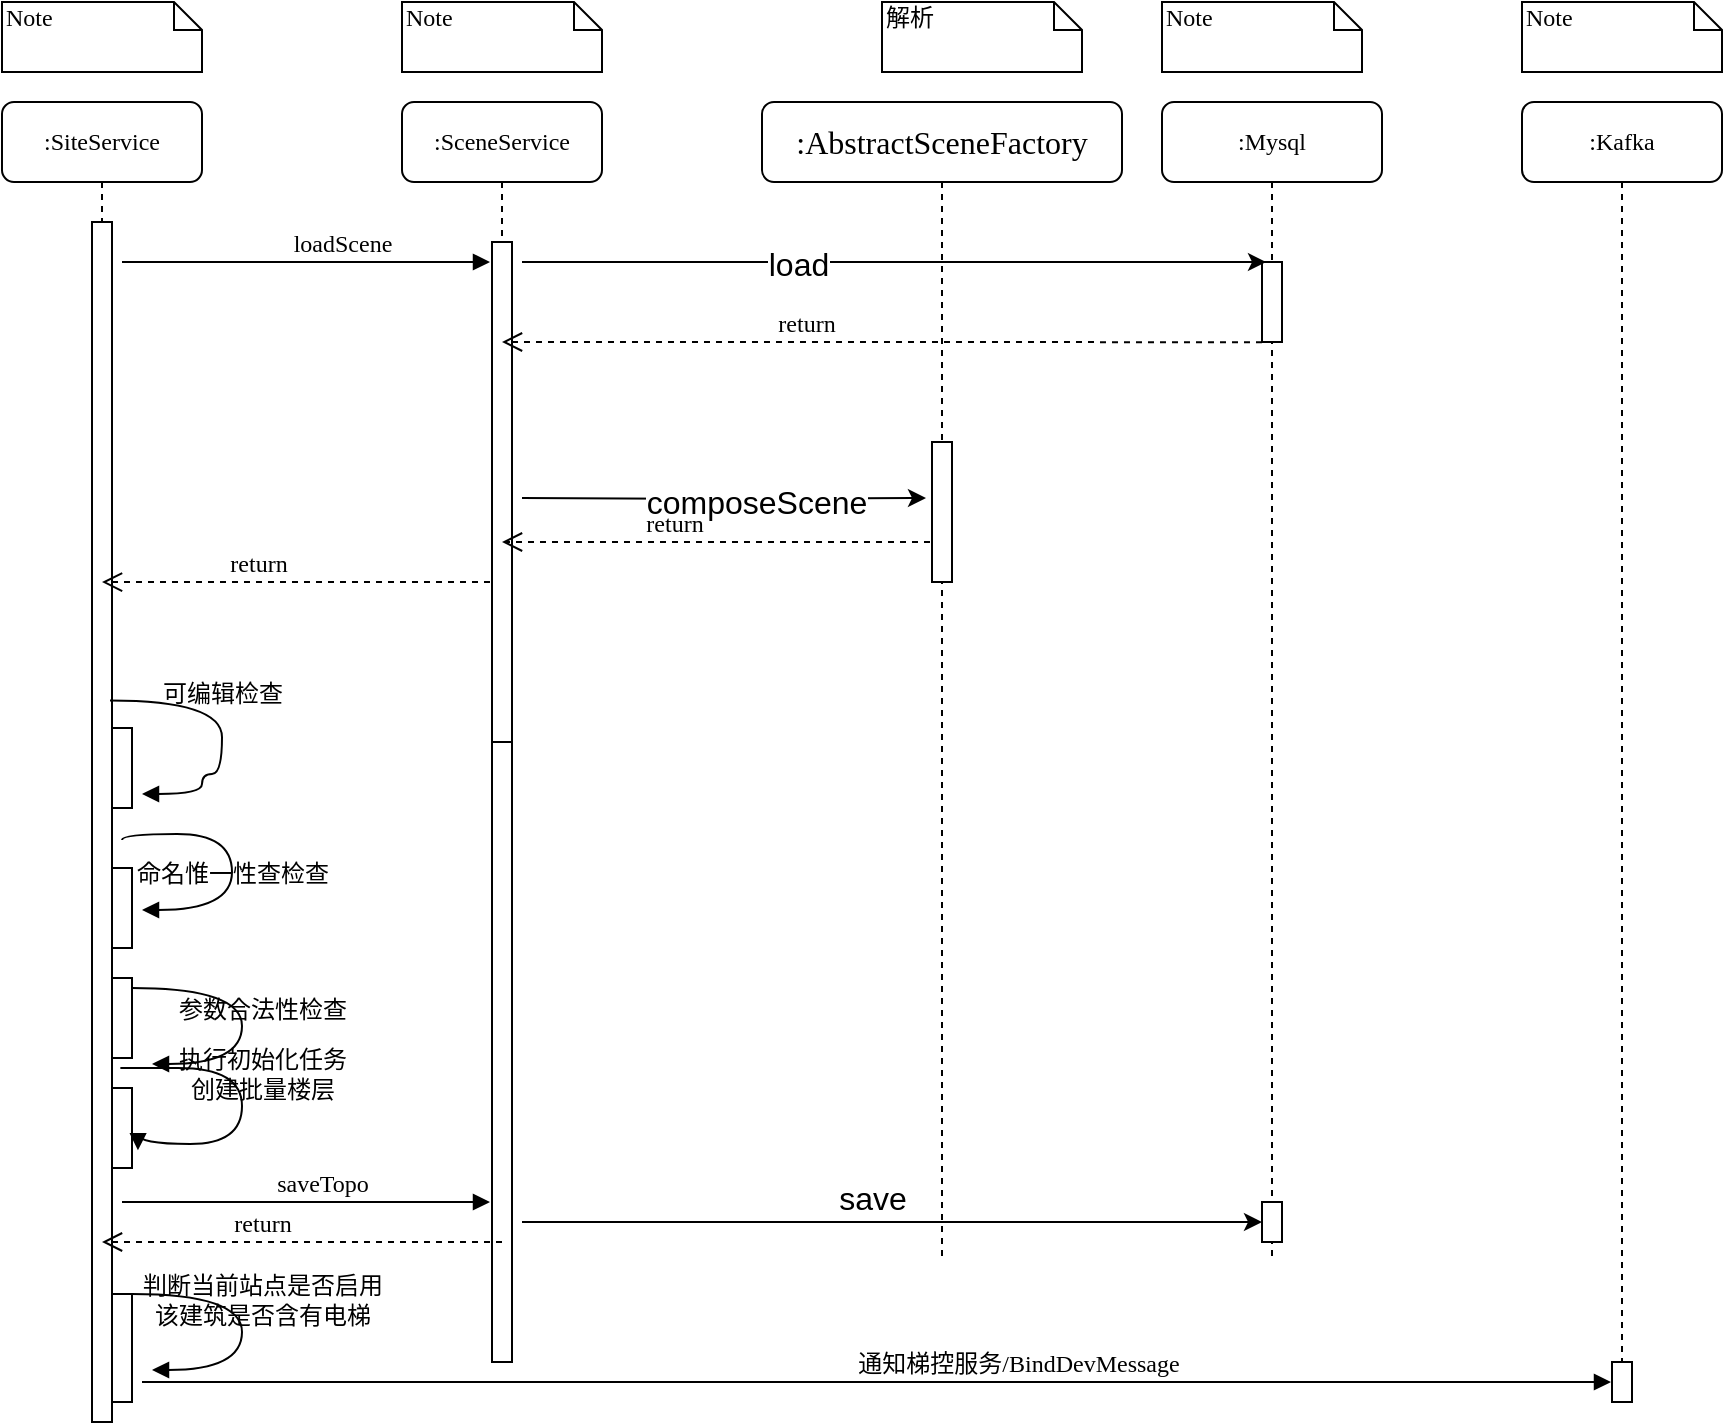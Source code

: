 <mxfile version="17.4.1" type="github">
  <diagram name="Page-1" id="13e1069c-82ec-6db2-03f1-153e76fe0fe0">
    <mxGraphModel dx="1298" dy="756" grid="1" gridSize="10" guides="1" tooltips="1" connect="1" arrows="1" fold="1" page="1" pageScale="1" pageWidth="1100" pageHeight="850" background="none" math="0" shadow="0">
      <root>
        <mxCell id="0" />
        <mxCell id="1" parent="0" />
        <mxCell id="7baba1c4bc27f4b0-3" value=":SceneService" style="shape=umlLifeline;perimeter=lifelinePerimeter;whiteSpace=wrap;html=1;container=1;collapsible=0;recursiveResize=0;outlineConnect=0;rounded=1;shadow=0;comic=0;labelBackgroundColor=none;strokeWidth=1;fontFamily=Verdana;fontSize=12;align=center;" parent="1" vertex="1">
          <mxGeometry x="300" y="80" width="100" height="630" as="geometry" />
        </mxCell>
        <mxCell id="7baba1c4bc27f4b0-13" value="" style="html=1;points=[];perimeter=orthogonalPerimeter;rounded=0;shadow=0;comic=0;labelBackgroundColor=none;strokeWidth=1;fontFamily=Verdana;fontSize=12;align=center;" parent="7baba1c4bc27f4b0-3" vertex="1">
          <mxGeometry x="45" y="320" width="10" height="310" as="geometry" />
        </mxCell>
        <mxCell id="S0LsM8EeW1_96Y5W6TbT-2" value="" style="html=1;points=[];perimeter=orthogonalPerimeter;rounded=0;shadow=0;comic=0;labelBackgroundColor=none;strokeWidth=1;fontFamily=Verdana;fontSize=12;align=center;" parent="7baba1c4bc27f4b0-3" vertex="1">
          <mxGeometry x="45" y="70" width="10" height="250" as="geometry" />
        </mxCell>
        <mxCell id="7baba1c4bc27f4b0-4" value="&lt;font style=&quot;font-size: 16px&quot;&gt;:&lt;font style=&quot;font-size: 16px&quot;&gt;AbstractSceneFactory&lt;/font&gt;&lt;/font&gt;" style="shape=umlLifeline;perimeter=lifelinePerimeter;whiteSpace=wrap;html=1;container=1;collapsible=0;recursiveResize=0;outlineConnect=0;rounded=1;shadow=0;comic=0;labelBackgroundColor=none;strokeWidth=1;fontFamily=Verdana;fontSize=12;align=center;" parent="1" vertex="1">
          <mxGeometry x="480" y="80" width="180" height="580" as="geometry" />
        </mxCell>
        <mxCell id="MwoZQrEEX3wXvgg_QEE5-21" value="" style="html=1;points=[];perimeter=orthogonalPerimeter;rounded=0;shadow=0;comic=0;labelBackgroundColor=none;strokeWidth=1;fontFamily=Verdana;fontSize=12;align=center;" parent="7baba1c4bc27f4b0-4" vertex="1">
          <mxGeometry x="85" y="170" width="10" height="70" as="geometry" />
        </mxCell>
        <mxCell id="-cc4x9fc0v7E6pRzVXcU-1" value="return" style="html=1;verticalAlign=bottom;endArrow=open;dashed=1;endSize=8;labelBackgroundColor=none;fontFamily=Verdana;fontSize=12;edgeStyle=elbowEdgeStyle;elbow=vertical;exitX=0.5;exitY=0.968;exitDx=0;exitDy=0;exitPerimeter=0;" edge="1" parent="7baba1c4bc27f4b0-4" target="7baba1c4bc27f4b0-3">
          <mxGeometry x="0.2" relative="1" as="geometry">
            <mxPoint x="49.5" y="120" as="targetPoint" />
            <Array as="points">
              <mxPoint x="170" y="120" />
            </Array>
            <mxPoint x="250" y="120.08" as="sourcePoint" />
            <mxPoint as="offset" />
          </mxGeometry>
        </mxCell>
        <mxCell id="7baba1c4bc27f4b0-5" value=":Mysql" style="shape=umlLifeline;perimeter=lifelinePerimeter;whiteSpace=wrap;html=1;container=1;collapsible=0;recursiveResize=0;outlineConnect=0;rounded=1;shadow=0;comic=0;labelBackgroundColor=none;strokeWidth=1;fontFamily=Verdana;fontSize=12;align=center;" parent="1" vertex="1">
          <mxGeometry x="680" y="80" width="110" height="580" as="geometry" />
        </mxCell>
        <mxCell id="MwoZQrEEX3wXvgg_QEE5-17" value="" style="html=1;points=[];perimeter=orthogonalPerimeter;rounded=0;shadow=0;comic=0;labelBackgroundColor=none;strokeWidth=1;fontFamily=Verdana;fontSize=12;align=center;" parent="7baba1c4bc27f4b0-5" vertex="1">
          <mxGeometry x="50" y="550" width="10" height="20" as="geometry" />
        </mxCell>
        <mxCell id="S0LsM8EeW1_96Y5W6TbT-4" value="" style="html=1;points=[];perimeter=orthogonalPerimeter;rounded=0;shadow=0;comic=0;labelBackgroundColor=none;strokeWidth=1;fontFamily=Verdana;fontSize=12;align=center;" parent="7baba1c4bc27f4b0-5" vertex="1">
          <mxGeometry x="50" y="80" width="10" height="40" as="geometry" />
        </mxCell>
        <mxCell id="7baba1c4bc27f4b0-7" value=":Kafka" style="shape=umlLifeline;perimeter=lifelinePerimeter;whiteSpace=wrap;html=1;container=1;collapsible=0;recursiveResize=0;outlineConnect=0;rounded=1;shadow=0;comic=0;labelBackgroundColor=none;strokeWidth=1;fontFamily=Verdana;fontSize=12;align=center;" parent="1" vertex="1">
          <mxGeometry x="860" y="80" width="100" height="650" as="geometry" />
        </mxCell>
        <mxCell id="-cc4x9fc0v7E6pRzVXcU-3" value="" style="html=1;points=[];perimeter=orthogonalPerimeter;rounded=0;shadow=0;comic=0;labelBackgroundColor=none;strokeWidth=1;fontFamily=Verdana;fontSize=12;align=center;" vertex="1" parent="7baba1c4bc27f4b0-7">
          <mxGeometry x="45" y="630" width="10" height="20" as="geometry" />
        </mxCell>
        <mxCell id="7baba1c4bc27f4b0-8" value=":SiteService" style="shape=umlLifeline;perimeter=lifelinePerimeter;whiteSpace=wrap;html=1;container=1;collapsible=0;recursiveResize=0;outlineConnect=0;rounded=1;shadow=0;comic=0;labelBackgroundColor=none;strokeWidth=1;fontFamily=Verdana;fontSize=12;align=center;" parent="1" vertex="1">
          <mxGeometry x="100" y="80" width="100" height="660" as="geometry" />
        </mxCell>
        <mxCell id="7baba1c4bc27f4b0-9" value="" style="html=1;points=[];perimeter=orthogonalPerimeter;rounded=0;shadow=0;comic=0;labelBackgroundColor=none;strokeWidth=1;fontFamily=Verdana;fontSize=12;align=center;" parent="7baba1c4bc27f4b0-8" vertex="1">
          <mxGeometry x="45" y="60" width="10" height="600" as="geometry" />
        </mxCell>
        <mxCell id="MwoZQrEEX3wXvgg_QEE5-8" value="" style="html=1;points=[];perimeter=orthogonalPerimeter;rounded=0;shadow=0;comic=0;labelBackgroundColor=none;strokeWidth=1;fontFamily=Verdana;fontSize=12;align=center;" parent="7baba1c4bc27f4b0-8" vertex="1">
          <mxGeometry x="55" y="438" width="10" height="40" as="geometry" />
        </mxCell>
        <mxCell id="MwoZQrEEX3wXvgg_QEE5-11" value="" style="html=1;points=[];perimeter=orthogonalPerimeter;rounded=0;shadow=0;comic=0;labelBackgroundColor=none;strokeWidth=1;fontFamily=Verdana;fontSize=12;align=center;" parent="7baba1c4bc27f4b0-8" vertex="1">
          <mxGeometry x="55" y="493" width="10" height="40" as="geometry" />
        </mxCell>
        <mxCell id="MwoZQrEEX3wXvgg_QEE5-12" value="执行初始化任务&lt;br&gt;创建批量楼层" style="html=1;verticalAlign=bottom;endArrow=block;labelBackgroundColor=none;fontFamily=Verdana;fontSize=12;elbow=vertical;edgeStyle=orthogonalEdgeStyle;curved=1;entryX=1.297;entryY=0.778;entryDx=0;entryDy=0;entryPerimeter=0;" parent="7baba1c4bc27f4b0-8" target="MwoZQrEEX3wXvgg_QEE5-11" edge="1">
          <mxGeometry x="0.086" y="10" relative="1" as="geometry">
            <mxPoint x="60" y="483" as="sourcePoint" />
            <mxPoint x="75" y="521" as="targetPoint" />
            <Array as="points">
              <mxPoint x="56" y="483" />
              <mxPoint x="120" y="483" />
              <mxPoint x="120" y="521" />
              <mxPoint x="68" y="521" />
            </Array>
            <mxPoint as="offset" />
          </mxGeometry>
        </mxCell>
        <mxCell id="EWG5V0WhLsDsO41iQh-F-1" value="" style="html=1;points=[];perimeter=orthogonalPerimeter;rounded=0;shadow=0;comic=0;labelBackgroundColor=none;strokeWidth=1;fontFamily=Verdana;fontSize=12;align=center;" parent="7baba1c4bc27f4b0-8" vertex="1">
          <mxGeometry x="55" y="383" width="10" height="40" as="geometry" />
        </mxCell>
        <mxCell id="EWG5V0WhLsDsO41iQh-F-3" value="" style="html=1;points=[];perimeter=orthogonalPerimeter;rounded=0;shadow=0;comic=0;labelBackgroundColor=none;strokeWidth=1;fontFamily=Verdana;fontSize=12;align=center;" parent="7baba1c4bc27f4b0-8" vertex="1">
          <mxGeometry x="55" y="313" width="10" height="40" as="geometry" />
        </mxCell>
        <mxCell id="S0LsM8EeW1_96Y5W6TbT-13" value="可编辑检查" style="html=1;verticalAlign=bottom;endArrow=block;labelBackgroundColor=none;fontFamily=Verdana;fontSize=12;elbow=vertical;edgeStyle=orthogonalEdgeStyle;curved=1;exitX=0.9;exitY=0.113;exitPerimeter=0;entryX=1.5;entryY=0.825;entryDx=0;entryDy=0;entryPerimeter=0;exitDx=0;exitDy=0;" parent="7baba1c4bc27f4b0-8" target="EWG5V0WhLsDsO41iQh-F-3" edge="1">
          <mxGeometry x="-0.139" relative="1" as="geometry">
            <mxPoint x="54" y="299.28" as="sourcePoint" />
            <mxPoint x="80" y="351" as="targetPoint" />
            <Array as="points">
              <mxPoint x="110" y="299" />
              <mxPoint x="110" y="336" />
              <mxPoint x="100" y="336" />
              <mxPoint x="100" y="346" />
            </Array>
            <mxPoint as="offset" />
          </mxGeometry>
        </mxCell>
        <mxCell id="-cc4x9fc0v7E6pRzVXcU-4" value="" style="html=1;points=[];perimeter=orthogonalPerimeter;rounded=0;shadow=0;comic=0;labelBackgroundColor=none;strokeWidth=1;fontFamily=Verdana;fontSize=12;align=center;" vertex="1" parent="7baba1c4bc27f4b0-8">
          <mxGeometry x="55" y="596" width="10" height="54" as="geometry" />
        </mxCell>
        <mxCell id="7baba1c4bc27f4b0-40" value="Note" style="shape=note;whiteSpace=wrap;html=1;size=14;verticalAlign=top;align=left;spacingTop=-6;rounded=0;shadow=0;comic=0;labelBackgroundColor=none;strokeWidth=1;fontFamily=Verdana;fontSize=12" parent="1" vertex="1">
          <mxGeometry x="100" y="30" width="100" height="35" as="geometry" />
        </mxCell>
        <mxCell id="7baba1c4bc27f4b0-42" value="Note" style="shape=note;whiteSpace=wrap;html=1;size=14;verticalAlign=top;align=left;spacingTop=-6;rounded=0;shadow=0;comic=0;labelBackgroundColor=none;strokeWidth=1;fontFamily=Verdana;fontSize=12" parent="1" vertex="1">
          <mxGeometry x="300" y="30" width="100" height="35" as="geometry" />
        </mxCell>
        <mxCell id="7baba1c4bc27f4b0-43" value="解析" style="shape=note;whiteSpace=wrap;html=1;size=14;verticalAlign=top;align=left;spacingTop=-6;rounded=0;shadow=0;comic=0;labelBackgroundColor=none;strokeWidth=1;fontFamily=Verdana;fontSize=12" parent="1" vertex="1">
          <mxGeometry x="540" y="30" width="100" height="35" as="geometry" />
        </mxCell>
        <mxCell id="7baba1c4bc27f4b0-44" value="Note" style="shape=note;whiteSpace=wrap;html=1;size=14;verticalAlign=top;align=left;spacingTop=-6;rounded=0;shadow=0;comic=0;labelBackgroundColor=none;strokeWidth=1;fontFamily=Verdana;fontSize=12" parent="1" vertex="1">
          <mxGeometry x="680" y="30" width="100" height="35" as="geometry" />
        </mxCell>
        <mxCell id="EWG5V0WhLsDsO41iQh-F-2" value="命名惟一性查检查" style="html=1;verticalAlign=bottom;endArrow=block;labelBackgroundColor=none;fontFamily=Verdana;fontSize=12;elbow=vertical;edgeStyle=orthogonalEdgeStyle;curved=1;" parent="1" edge="1">
          <mxGeometry x="0.232" relative="1" as="geometry">
            <mxPoint x="160" y="449" as="sourcePoint" />
            <mxPoint x="170" y="484" as="targetPoint" />
            <Array as="points">
              <mxPoint x="160" y="446" />
              <mxPoint x="215" y="446" />
              <mxPoint x="215" y="484" />
            </Array>
            <mxPoint as="offset" />
          </mxGeometry>
        </mxCell>
        <mxCell id="S0LsM8EeW1_96Y5W6TbT-1" value="loadScene" style="html=1;verticalAlign=bottom;endArrow=block;labelBackgroundColor=none;fontFamily=Verdana;fontSize=12;exitX=1.6;exitY=0.571;exitDx=0;exitDy=0;exitPerimeter=0;" parent="1" edge="1">
          <mxGeometry x="0.191" relative="1" as="geometry">
            <mxPoint x="160" y="160" as="sourcePoint" />
            <mxPoint as="offset" />
            <mxPoint x="344" y="160" as="targetPoint" />
          </mxGeometry>
        </mxCell>
        <mxCell id="S0LsM8EeW1_96Y5W6TbT-3" style="edgeStyle=orthogonalEdgeStyle;rounded=0;orthogonalLoop=1;jettySize=auto;html=1;fontSize=16;" parent="1" edge="1">
          <mxGeometry relative="1" as="geometry">
            <mxPoint x="360" y="160" as="sourcePoint" />
            <mxPoint x="732" y="160" as="targetPoint" />
            <Array as="points">
              <mxPoint x="360" y="160" />
              <mxPoint x="732" y="160" />
            </Array>
          </mxGeometry>
        </mxCell>
        <mxCell id="S0LsM8EeW1_96Y5W6TbT-7" value="load" style="edgeLabel;html=1;align=center;verticalAlign=middle;resizable=0;points=[];fontSize=16;" parent="S0LsM8EeW1_96Y5W6TbT-3" vertex="1" connectable="0">
          <mxGeometry x="-0.258" y="-1" relative="1" as="geometry">
            <mxPoint as="offset" />
          </mxGeometry>
        </mxCell>
        <mxCell id="S0LsM8EeW1_96Y5W6TbT-15" style="edgeStyle=orthogonalEdgeStyle;rounded=0;orthogonalLoop=1;jettySize=auto;html=1;entryX=-0.3;entryY=0.4;entryDx=0;entryDy=0;entryPerimeter=0;fontSize=16;" parent="1" target="MwoZQrEEX3wXvgg_QEE5-21" edge="1">
          <mxGeometry relative="1" as="geometry">
            <mxPoint x="360" y="278" as="sourcePoint" />
          </mxGeometry>
        </mxCell>
        <mxCell id="S0LsM8EeW1_96Y5W6TbT-16" value="composeScene" style="edgeLabel;html=1;align=center;verticalAlign=middle;resizable=0;points=[];fontSize=16;" parent="S0LsM8EeW1_96Y5W6TbT-15" vertex="1" connectable="0">
          <mxGeometry x="0.158" y="-2" relative="1" as="geometry">
            <mxPoint as="offset" />
          </mxGeometry>
        </mxCell>
        <mxCell id="S0LsM8EeW1_96Y5W6TbT-18" value="return" style="html=1;verticalAlign=bottom;endArrow=open;dashed=1;endSize=8;labelBackgroundColor=none;fontFamily=Verdana;fontSize=12;edgeStyle=elbowEdgeStyle;elbow=vertical;exitX=-0.1;exitY=0.714;exitDx=0;exitDy=0;exitPerimeter=0;" parent="1" source="MwoZQrEEX3wXvgg_QEE5-21" edge="1">
          <mxGeometry x="0.2" relative="1" as="geometry">
            <mxPoint x="350" y="300" as="targetPoint" />
            <Array as="points">
              <mxPoint x="530" y="300" />
            </Array>
            <mxPoint x="725" y="260" as="sourcePoint" />
            <mxPoint as="offset" />
          </mxGeometry>
        </mxCell>
        <mxCell id="S0LsM8EeW1_96Y5W6TbT-19" value="return" style="html=1;verticalAlign=bottom;endArrow=open;dashed=1;endSize=8;labelBackgroundColor=none;fontFamily=Verdana;fontSize=12;edgeStyle=elbowEdgeStyle;elbow=vertical;exitX=-0.1;exitY=0.714;exitDx=0;exitDy=0;exitPerimeter=0;" parent="1" edge="1">
          <mxGeometry x="0.2" relative="1" as="geometry">
            <mxPoint x="150" y="320" as="targetPoint" />
            <Array as="points">
              <mxPoint x="310" y="320.02" />
            </Array>
            <mxPoint x="344" y="320" as="sourcePoint" />
            <mxPoint as="offset" />
          </mxGeometry>
        </mxCell>
        <mxCell id="S0LsM8EeW1_96Y5W6TbT-20" value="saveTopo" style="html=1;verticalAlign=bottom;endArrow=block;labelBackgroundColor=none;fontFamily=Verdana;fontSize=12;exitX=1.6;exitY=0.571;exitDx=0;exitDy=0;exitPerimeter=0;" parent="1" edge="1">
          <mxGeometry x="0.087" relative="1" as="geometry">
            <mxPoint x="160" y="630" as="sourcePoint" />
            <mxPoint as="offset" />
            <mxPoint x="344" y="630" as="targetPoint" />
          </mxGeometry>
        </mxCell>
        <mxCell id="S0LsM8EeW1_96Y5W6TbT-21" style="edgeStyle=orthogonalEdgeStyle;rounded=0;orthogonalLoop=1;jettySize=auto;html=1;fontSize=16;" parent="1" edge="1">
          <mxGeometry relative="1" as="geometry">
            <mxPoint x="360" y="640" as="sourcePoint" />
            <mxPoint x="730" y="640" as="targetPoint" />
            <Array as="points">
              <mxPoint x="360" y="640" />
              <mxPoint x="731" y="640" />
            </Array>
          </mxGeometry>
        </mxCell>
        <mxCell id="S0LsM8EeW1_96Y5W6TbT-22" value="save" style="edgeLabel;html=1;align=center;verticalAlign=middle;resizable=0;points=[];fontSize=16;" parent="S0LsM8EeW1_96Y5W6TbT-21" vertex="1" connectable="0">
          <mxGeometry x="-0.057" relative="1" as="geometry">
            <mxPoint y="-12" as="offset" />
          </mxGeometry>
        </mxCell>
        <mxCell id="S0LsM8EeW1_96Y5W6TbT-25" value="return" style="html=1;verticalAlign=bottom;endArrow=open;dashed=1;endSize=8;labelBackgroundColor=none;fontFamily=Verdana;fontSize=12;edgeStyle=elbowEdgeStyle;elbow=vertical;" parent="1" target="7baba1c4bc27f4b0-8" edge="1">
          <mxGeometry x="0.2" relative="1" as="geometry">
            <mxPoint x="190" y="570" as="targetPoint" />
            <Array as="points">
              <mxPoint x="260" y="650" />
              <mxPoint x="270" y="700" />
            </Array>
            <mxPoint x="350" y="650" as="sourcePoint" />
            <mxPoint as="offset" />
          </mxGeometry>
        </mxCell>
        <mxCell id="-cc4x9fc0v7E6pRzVXcU-2" value="Note" style="shape=note;whiteSpace=wrap;html=1;size=14;verticalAlign=top;align=left;spacingTop=-6;rounded=0;shadow=0;comic=0;labelBackgroundColor=none;strokeWidth=1;fontFamily=Verdana;fontSize=12" vertex="1" parent="1">
          <mxGeometry x="860" y="30" width="100" height="35" as="geometry" />
        </mxCell>
        <mxCell id="-cc4x9fc0v7E6pRzVXcU-5" value="参数合法性检查" style="html=1;verticalAlign=bottom;endArrow=block;labelBackgroundColor=none;fontFamily=Verdana;fontSize=12;elbow=vertical;edgeStyle=orthogonalEdgeStyle;curved=1;exitX=1.038;exitY=0.345;exitPerimeter=0;" edge="1" parent="1">
          <mxGeometry x="0.086" y="10" relative="1" as="geometry">
            <mxPoint x="165.003" y="523" as="sourcePoint" />
            <mxPoint x="175" y="561" as="targetPoint" />
            <Array as="points">
              <mxPoint x="220" y="523" />
              <mxPoint x="220" y="561" />
              <mxPoint x="175" y="561" />
            </Array>
            <mxPoint as="offset" />
          </mxGeometry>
        </mxCell>
        <mxCell id="MwoZQrEEX3wXvgg_QEE5-9" value="判断当前站点是否启用&lt;br&gt;该建筑是否含有电梯" style="html=1;verticalAlign=bottom;endArrow=block;labelBackgroundColor=none;fontFamily=Verdana;fontSize=12;elbow=vertical;edgeStyle=orthogonalEdgeStyle;curved=1;exitX=1.038;exitY=0.345;exitPerimeter=0;" parent="1" edge="1">
          <mxGeometry x="0.086" y="10" relative="1" as="geometry">
            <mxPoint x="165.003" y="676" as="sourcePoint" />
            <mxPoint x="175" y="714" as="targetPoint" />
            <Array as="points">
              <mxPoint x="220" y="676" />
              <mxPoint x="220" y="714" />
              <mxPoint x="175" y="714" />
            </Array>
            <mxPoint as="offset" />
          </mxGeometry>
        </mxCell>
        <mxCell id="-cc4x9fc0v7E6pRzVXcU-7" value="通知梯控服务/BindDevMessage" style="html=1;verticalAlign=bottom;endArrow=block;labelBackgroundColor=none;fontFamily=Verdana;fontSize=12;exitX=1.331;exitY=0.378;exitDx=0;exitDy=0;exitPerimeter=0;" edge="1" parent="1">
          <mxGeometry x="0.191" relative="1" as="geometry">
            <mxPoint x="170" y="720" as="sourcePoint" />
            <mxPoint as="offset" />
            <mxPoint x="904.5" y="720" as="targetPoint" />
          </mxGeometry>
        </mxCell>
      </root>
    </mxGraphModel>
  </diagram>
</mxfile>
